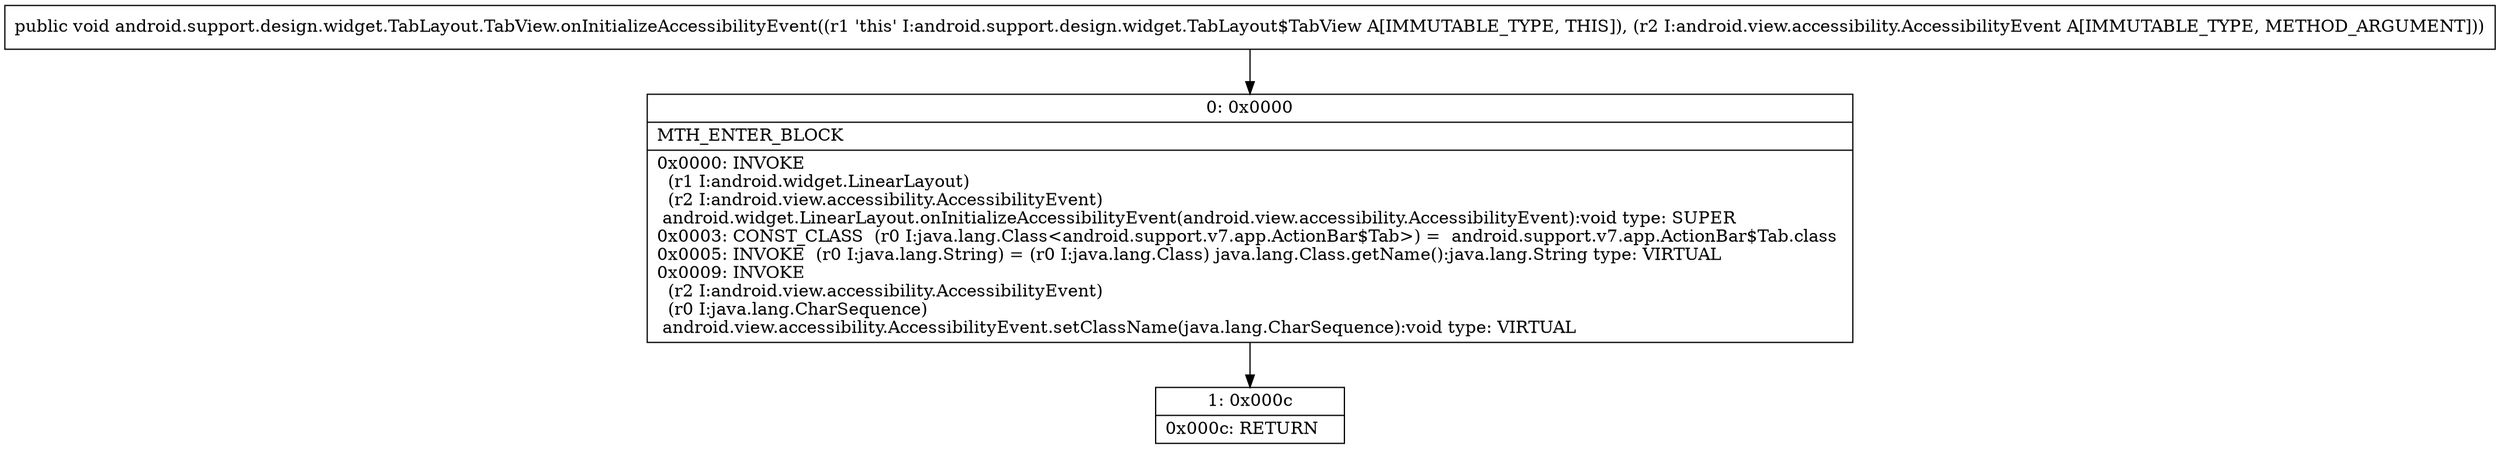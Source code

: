 digraph "CFG forandroid.support.design.widget.TabLayout.TabView.onInitializeAccessibilityEvent(Landroid\/view\/accessibility\/AccessibilityEvent;)V" {
Node_0 [shape=record,label="{0\:\ 0x0000|MTH_ENTER_BLOCK\l|0x0000: INVOKE  \l  (r1 I:android.widget.LinearLayout)\l  (r2 I:android.view.accessibility.AccessibilityEvent)\l android.widget.LinearLayout.onInitializeAccessibilityEvent(android.view.accessibility.AccessibilityEvent):void type: SUPER \l0x0003: CONST_CLASS  (r0 I:java.lang.Class\<android.support.v7.app.ActionBar$Tab\>) =  android.support.v7.app.ActionBar$Tab.class \l0x0005: INVOKE  (r0 I:java.lang.String) = (r0 I:java.lang.Class) java.lang.Class.getName():java.lang.String type: VIRTUAL \l0x0009: INVOKE  \l  (r2 I:android.view.accessibility.AccessibilityEvent)\l  (r0 I:java.lang.CharSequence)\l android.view.accessibility.AccessibilityEvent.setClassName(java.lang.CharSequence):void type: VIRTUAL \l}"];
Node_1 [shape=record,label="{1\:\ 0x000c|0x000c: RETURN   \l}"];
MethodNode[shape=record,label="{public void android.support.design.widget.TabLayout.TabView.onInitializeAccessibilityEvent((r1 'this' I:android.support.design.widget.TabLayout$TabView A[IMMUTABLE_TYPE, THIS]), (r2 I:android.view.accessibility.AccessibilityEvent A[IMMUTABLE_TYPE, METHOD_ARGUMENT])) }"];
MethodNode -> Node_0;
Node_0 -> Node_1;
}

